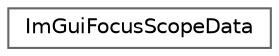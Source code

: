 digraph "Gráfico de jerarquía de clases"
{
 // LATEX_PDF_SIZE
  bgcolor="transparent";
  edge [fontname=Helvetica,fontsize=10,labelfontname=Helvetica,labelfontsize=10];
  node [fontname=Helvetica,fontsize=10,shape=box,height=0.2,width=0.4];
  rankdir="LR";
  Node0 [id="Node000000",label="ImGuiFocusScopeData",height=0.2,width=0.4,color="grey40", fillcolor="white", style="filled",URL="$struct_im_gui_focus_scope_data.html",tooltip=" "];
}
